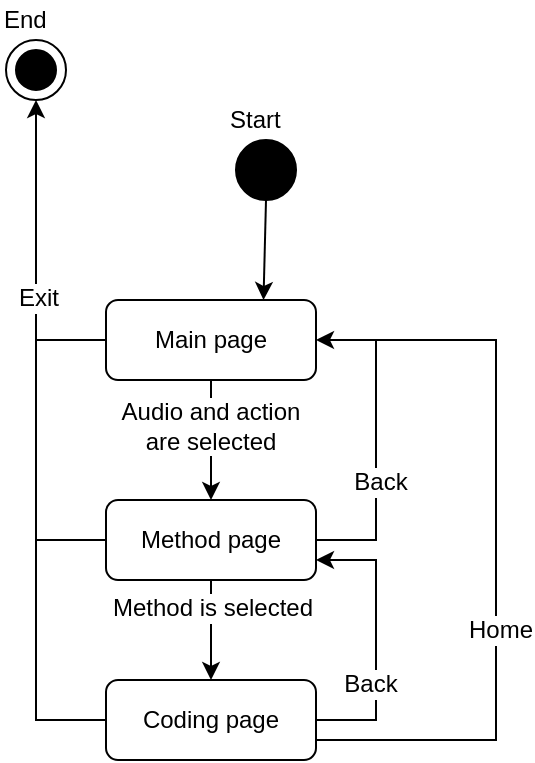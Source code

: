 <mxfile version="10.6.3" type="device"><diagram id="MpHoMGk_LJvu755avmxk" name="Page-1"><mxGraphModel dx="471" dy="769" grid="0" gridSize="10" guides="1" tooltips="1" connect="1" arrows="1" fold="1" page="1" pageScale="1" pageWidth="850" pageHeight="1100" math="0" shadow="0"><root><mxCell id="0"/><mxCell id="1" parent="0"/><mxCell id="nW36FuudV7IYW49vtXYf-11" value="" style="ellipse;whiteSpace=wrap;html=1;aspect=fixed;fillColor=#FFFFFF;" vertex="1" parent="1"><mxGeometry x="95" y="120" width="30" height="30" as="geometry"/></mxCell><mxCell id="nW36FuudV7IYW49vtXYf-1" value="" style="ellipse;whiteSpace=wrap;html=1;aspect=fixed;fillColor=#000000;" vertex="1" parent="1"><mxGeometry x="210" y="170" width="30" height="30" as="geometry"/></mxCell><mxCell id="nW36FuudV7IYW49vtXYf-10" value="" style="ellipse;whiteSpace=wrap;html=1;aspect=fixed;fillColor=#000000;" vertex="1" parent="1"><mxGeometry x="100" y="125" width="20" height="20" as="geometry"/></mxCell><mxCell id="nW36FuudV7IYW49vtXYf-12" value="Main page" style="rounded=1;whiteSpace=wrap;html=1;fillColor=#FFFFFF;" vertex="1" parent="1"><mxGeometry x="145" y="250" width="105" height="40" as="geometry"/></mxCell><mxCell id="nW36FuudV7IYW49vtXYf-14" value="" style="endArrow=classic;html=1;exitX=0.5;exitY=1;exitDx=0;exitDy=0;entryX=0.5;entryY=0;entryDx=0;entryDy=0;" edge="1" parent="1" source="nW36FuudV7IYW49vtXYf-12" target="nW36FuudV7IYW49vtXYf-20"><mxGeometry width="50" height="50" relative="1" as="geometry"><mxPoint x="120" y="480" as="sourcePoint"/><mxPoint x="198" y="340" as="targetPoint"/></mxGeometry></mxCell><mxCell id="nW36FuudV7IYW49vtXYf-29" value="&lt;div&gt;Audio and action &lt;br&gt;&lt;/div&gt;&lt;div&gt;are selected&lt;br&gt;&lt;/div&gt;" style="text;html=1;resizable=0;points=[];align=center;verticalAlign=middle;labelBackgroundColor=#ffffff;" vertex="1" connectable="0" parent="nW36FuudV7IYW49vtXYf-14"><mxGeometry x="-0.55" y="1" relative="1" as="geometry"><mxPoint x="-1.5" y="9" as="offset"/></mxGeometry></mxCell><mxCell id="nW36FuudV7IYW49vtXYf-20" value="Method page" style="rounded=1;whiteSpace=wrap;html=1;fillColor=#FFFFFF;" vertex="1" parent="1"><mxGeometry x="145" y="350" width="105" height="40" as="geometry"/></mxCell><mxCell id="nW36FuudV7IYW49vtXYf-21" value="Coding page" style="rounded=1;whiteSpace=wrap;html=1;fillColor=#FFFFFF;" vertex="1" parent="1"><mxGeometry x="145" y="440" width="105" height="40" as="geometry"/></mxCell><mxCell id="nW36FuudV7IYW49vtXYf-27" value="" style="endArrow=classic;html=1;exitX=0.5;exitY=1;exitDx=0;exitDy=0;entryX=0.75;entryY=0;entryDx=0;entryDy=0;" edge="1" parent="1" source="nW36FuudV7IYW49vtXYf-1" target="nW36FuudV7IYW49vtXYf-12"><mxGeometry width="50" height="50" relative="1" as="geometry"><mxPoint x="70" y="425" as="sourcePoint"/><mxPoint x="120" y="375" as="targetPoint"/></mxGeometry></mxCell><mxCell id="nW36FuudV7IYW49vtXYf-30" value="" style="endArrow=classic;html=1;exitX=0;exitY=0.5;exitDx=0;exitDy=0;entryX=0.5;entryY=1;entryDx=0;entryDy=0;rounded=0;" edge="1" parent="1" source="nW36FuudV7IYW49vtXYf-12" target="nW36FuudV7IYW49vtXYf-11"><mxGeometry width="50" height="50" relative="1" as="geometry"><mxPoint x="-25" y="380" as="sourcePoint"/><mxPoint x="25" y="330" as="targetPoint"/><Array as="points"><mxPoint x="110" y="270"/></Array></mxGeometry></mxCell><mxCell id="nW36FuudV7IYW49vtXYf-33" value="Exit" style="text;html=1;resizable=0;points=[];align=center;verticalAlign=middle;labelBackgroundColor=#ffffff;" vertex="1" connectable="0" parent="nW36FuudV7IYW49vtXYf-30"><mxGeometry x="-0.561" y="-21" relative="1" as="geometry"><mxPoint as="offset"/></mxGeometry></mxCell><mxCell id="nW36FuudV7IYW49vtXYf-34" value="" style="endArrow=none;html=1;entryX=0;entryY=0.5;entryDx=0;entryDy=0;rounded=0;" edge="1" parent="1" target="nW36FuudV7IYW49vtXYf-20"><mxGeometry width="50" height="50" relative="1" as="geometry"><mxPoint x="110" y="260" as="sourcePoint"/><mxPoint x="150" y="670" as="targetPoint"/><Array as="points"><mxPoint x="110" y="370"/></Array></mxGeometry></mxCell><mxCell id="nW36FuudV7IYW49vtXYf-35" value="" style="endArrow=classic;html=1;entryX=1;entryY=0.5;entryDx=0;entryDy=0;exitX=1;exitY=0.5;exitDx=0;exitDy=0;rounded=0;" edge="1" parent="1" source="nW36FuudV7IYW49vtXYf-20" target="nW36FuudV7IYW49vtXYf-12"><mxGeometry width="50" height="50" relative="1" as="geometry"><mxPoint x="100" y="720" as="sourcePoint"/><mxPoint x="150" y="670" as="targetPoint"/><Array as="points"><mxPoint x="280" y="370"/><mxPoint x="280" y="270"/></Array></mxGeometry></mxCell><mxCell id="nW36FuudV7IYW49vtXYf-36" value="Back" style="text;html=1;resizable=0;points=[];align=center;verticalAlign=middle;labelBackgroundColor=#ffffff;" vertex="1" connectable="0" parent="nW36FuudV7IYW49vtXYf-35"><mxGeometry x="-0.259" y="-2" relative="1" as="geometry"><mxPoint as="offset"/></mxGeometry></mxCell><mxCell id="nW36FuudV7IYW49vtXYf-41" value="" style="endArrow=classic;html=1;exitX=0.5;exitY=1;exitDx=0;exitDy=0;entryX=0.5;entryY=0;entryDx=0;entryDy=0;" edge="1" parent="1" source="nW36FuudV7IYW49vtXYf-20" target="nW36FuudV7IYW49vtXYf-21"><mxGeometry width="50" height="50" relative="1" as="geometry"><mxPoint x="100" y="720" as="sourcePoint"/><mxPoint x="171" y="450" as="targetPoint"/></mxGeometry></mxCell><mxCell id="nW36FuudV7IYW49vtXYf-45" value="Method is selected" style="text;html=1;resizable=0;points=[];align=center;verticalAlign=middle;labelBackgroundColor=#ffffff;" vertex="1" connectable="0" parent="nW36FuudV7IYW49vtXYf-41"><mxGeometry x="-0.467" relative="1" as="geometry"><mxPoint as="offset"/></mxGeometry></mxCell><mxCell id="nW36FuudV7IYW49vtXYf-47" value="" style="endArrow=none;html=1;entryX=0;entryY=0.5;entryDx=0;entryDy=0;rounded=0;" edge="1" parent="1" target="nW36FuudV7IYW49vtXYf-21"><mxGeometry width="50" height="50" relative="1" as="geometry"><mxPoint x="110" y="340" as="sourcePoint"/><mxPoint x="150" y="500" as="targetPoint"/><Array as="points"><mxPoint x="110" y="460"/></Array></mxGeometry></mxCell><mxCell id="nW36FuudV7IYW49vtXYf-48" value="Start" style="text;html=1;resizable=0;points=[];autosize=1;align=left;verticalAlign=top;spacingTop=-4;" vertex="1" parent="1"><mxGeometry x="205" y="150" width="40" height="20" as="geometry"/></mxCell><mxCell id="nW36FuudV7IYW49vtXYf-49" value="End" style="text;html=1;resizable=0;points=[];autosize=1;align=left;verticalAlign=top;spacingTop=-4;" vertex="1" parent="1"><mxGeometry x="92" y="100" width="40" height="20" as="geometry"/></mxCell><mxCell id="nW36FuudV7IYW49vtXYf-50" value="" style="endArrow=classic;html=1;exitX=1;exitY=0.5;exitDx=0;exitDy=0;entryX=1;entryY=0.75;entryDx=0;entryDy=0;rounded=0;" edge="1" parent="1" source="nW36FuudV7IYW49vtXYf-21" target="nW36FuudV7IYW49vtXYf-20"><mxGeometry width="50" height="50" relative="1" as="geometry"><mxPoint x="90" y="550" as="sourcePoint"/><mxPoint x="330" y="430" as="targetPoint"/><Array as="points"><mxPoint x="280" y="460"/><mxPoint x="280" y="380"/></Array></mxGeometry></mxCell><mxCell id="nW36FuudV7IYW49vtXYf-51" value="Back" style="text;html=1;resizable=0;points=[];align=center;verticalAlign=middle;labelBackgroundColor=#ffffff;" vertex="1" connectable="0" parent="nW36FuudV7IYW49vtXYf-50"><mxGeometry x="-0.614" y="18" relative="1" as="geometry"><mxPoint as="offset"/></mxGeometry></mxCell><mxCell id="nW36FuudV7IYW49vtXYf-52" value="" style="endArrow=none;html=1;exitX=1;exitY=0.75;exitDx=0;exitDy=0;rounded=0;" edge="1" parent="1" source="nW36FuudV7IYW49vtXYf-21"><mxGeometry width="50" height="50" relative="1" as="geometry"><mxPoint x="90" y="550" as="sourcePoint"/><mxPoint x="280" y="270" as="targetPoint"/><Array as="points"><mxPoint x="340" y="470"/><mxPoint x="340" y="270"/></Array></mxGeometry></mxCell><mxCell id="nW36FuudV7IYW49vtXYf-53" value="Home" style="text;html=1;resizable=0;points=[];align=center;verticalAlign=middle;labelBackgroundColor=#ffffff;" vertex="1" connectable="0" parent="nW36FuudV7IYW49vtXYf-52"><mxGeometry x="-0.486" y="55" relative="1" as="geometry"><mxPoint x="57" y="-55" as="offset"/></mxGeometry></mxCell></root></mxGraphModel></diagram></mxfile>
